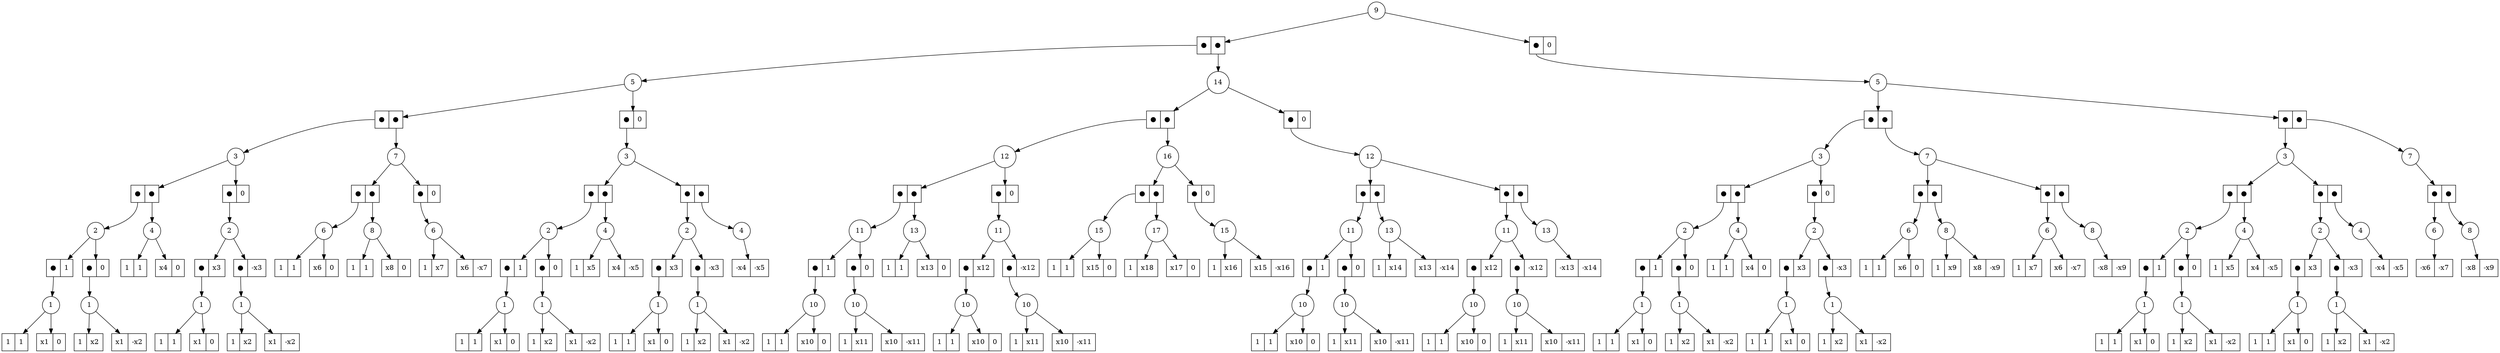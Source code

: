 digraph G {
	Dec_0_1 [shape=circle, label="9"]
	Dec_0_1 -> Ele_1_11
	Ele_1_11 [shape=record,label="<f0> ●|<f1> ●"]
	Ele_1_11:f0 -> Dec_2_16
	Dec_2_16 [shape=circle, label="5"]
	Dec_2_16 -> Ele_3_31
	Ele_3_31 [shape=record,label="<f0> ●|<f1> ●"]
	Ele_3_31:f0 -> Dec_4_51
	Dec_4_51 [shape=circle, label="3"]
	Dec_4_51 -> Ele_5_96
	Ele_5_96 [shape=record,label="<f0> ●|<f1> ●"]
	Ele_5_96:f0 -> Dec_6_166
	Dec_6_166 [shape=circle, label="2"]
	Dec_6_166 -> Ele_7_301
	Ele_7_301 [shape=record,label="<f0> ●|<f1> 1"]
	Ele_7_301:f0 -> Dec_8_121
	Dec_8_121 [shape=circle, label="1"]
	Dec_8_121 -> Ele_9_225
	Ele_9_225 [shape=record,label="<f0> 1|<f1> 1"]
	Dec_8_121 -> Ele_9_226
	Ele_9_226 [shape=record,label="<f0> x1|<f1> 0"]
	Dec_6_166 -> Ele_7_302
	Ele_7_302 [shape=record,label="<f0> ●|<f1> 0"]
	Ele_7_302:f0 -> Dec_8_122
	Dec_8_122 [shape=circle, label="1"]
	Dec_8_122 -> Ele_9_227
	Ele_9_227 [shape=record,label="<f0> 1|<f1> x2"]
	Dec_8_122 -> Ele_9_228
	Ele_9_228 [shape=record,label="<f0> x1|<f1> -x2"]
	Ele_5_96:f1 -> Dec_6_167
	Dec_6_167 [shape=circle, label="4"]
	Dec_6_167 -> Ele_7_303
	Ele_7_303 [shape=record,label="<f0> 1|<f1> 1"]
	Dec_6_167 -> Ele_7_304
	Ele_7_304 [shape=record,label="<f0> x4|<f1> 0"]
	Dec_4_51 -> Ele_5_97
	Ele_5_97 [shape=record,label="<f0> ●|<f1> 0"]
	Ele_5_97:f0 -> Dec_6_168
	Dec_6_168 [shape=circle, label="2"]
	Dec_6_168 -> Ele_7_305
	Ele_7_305 [shape=record,label="<f0> ●|<f1> x3"]
	Ele_7_305:f0 -> Dec_8_123
	Dec_8_123 [shape=circle, label="1"]
	Dec_8_123 -> Ele_9_229
	Ele_9_229 [shape=record,label="<f0> 1|<f1> 1"]
	Dec_8_123 -> Ele_9_230
	Ele_9_230 [shape=record,label="<f0> x1|<f1> 0"]
	Dec_6_168 -> Ele_7_306
	Ele_7_306 [shape=record,label="<f0> ●|<f1> -x3"]
	Ele_7_306:f0 -> Dec_8_124
	Dec_8_124 [shape=circle, label="1"]
	Dec_8_124 -> Ele_9_231
	Ele_9_231 [shape=record,label="<f0> 1|<f1> x2"]
	Dec_8_124 -> Ele_9_232
	Ele_9_232 [shape=record,label="<f0> x1|<f1> -x2"]
	Ele_3_31:f1 -> Dec_4_52
	Dec_4_52 [shape=circle, label="7"]
	Dec_4_52 -> Ele_5_98
	Ele_5_98 [shape=record,label="<f0> ●|<f1> ●"]
	Ele_5_98:f0 -> Dec_6_169
	Dec_6_169 [shape=circle, label="6"]
	Dec_6_169 -> Ele_7_307
	Ele_7_307 [shape=record,label="<f0> 1|<f1> 1"]
	Dec_6_169 -> Ele_7_308
	Ele_7_308 [shape=record,label="<f0> x6|<f1> 0"]
	Ele_5_98:f1 -> Dec_6_170
	Dec_6_170 [shape=circle, label="8"]
	Dec_6_170 -> Ele_7_309
	Ele_7_309 [shape=record,label="<f0> 1|<f1> 1"]
	Dec_6_170 -> Ele_7_310
	Ele_7_310 [shape=record,label="<f0> x8|<f1> 0"]
	Dec_4_52 -> Ele_5_99
	Ele_5_99 [shape=record,label="<f0> ●|<f1> 0"]
	Ele_5_99:f0 -> Dec_6_171
	Dec_6_171 [shape=circle, label="6"]
	Dec_6_171 -> Ele_7_311
	Ele_7_311 [shape=record,label="<f0> 1|<f1> x7"]
	Dec_6_171 -> Ele_7_312
	Ele_7_312 [shape=record,label="<f0> x6|<f1> -x7"]
	Dec_2_16 -> Ele_3_32
	Ele_3_32 [shape=record,label="<f0> ●|<f1> 0"]
	Ele_3_32:f0 -> Dec_4_53
	Dec_4_53 [shape=circle, label="3"]
	Dec_4_53 -> Ele_5_100
	Ele_5_100 [shape=record,label="<f0> ●|<f1> ●"]
	Ele_5_100:f0 -> Dec_6_172
	Dec_6_172 [shape=circle, label="2"]
	Dec_6_172 -> Ele_7_313
	Ele_7_313 [shape=record,label="<f0> ●|<f1> 1"]
	Ele_7_313:f0 -> Dec_8_125
	Dec_8_125 [shape=circle, label="1"]
	Dec_8_125 -> Ele_9_233
	Ele_9_233 [shape=record,label="<f0> 1|<f1> 1"]
	Dec_8_125 -> Ele_9_234
	Ele_9_234 [shape=record,label="<f0> x1|<f1> 0"]
	Dec_6_172 -> Ele_7_314
	Ele_7_314 [shape=record,label="<f0> ●|<f1> 0"]
	Ele_7_314:f0 -> Dec_8_126
	Dec_8_126 [shape=circle, label="1"]
	Dec_8_126 -> Ele_9_235
	Ele_9_235 [shape=record,label="<f0> 1|<f1> x2"]
	Dec_8_126 -> Ele_9_236
	Ele_9_236 [shape=record,label="<f0> x1|<f1> -x2"]
	Ele_5_100:f1 -> Dec_6_173
	Dec_6_173 [shape=circle, label="4"]
	Dec_6_173 -> Ele_7_315
	Ele_7_315 [shape=record,label="<f0> 1|<f1> x5"]
	Dec_6_173 -> Ele_7_316
	Ele_7_316 [shape=record,label="<f0> x4|<f1> -x5"]
	Dec_4_53 -> Ele_5_101
	Ele_5_101 [shape=record,label="<f0> ●|<f1> ●"]
	Ele_5_101:f0 -> Dec_6_174
	Dec_6_174 [shape=circle, label="2"]
	Dec_6_174 -> Ele_7_317
	Ele_7_317 [shape=record,label="<f0> ●|<f1> x3"]
	Ele_7_317:f0 -> Dec_8_127
	Dec_8_127 [shape=circle, label="1"]
	Dec_8_127 -> Ele_9_237
	Ele_9_237 [shape=record,label="<f0> 1|<f1> 1"]
	Dec_8_127 -> Ele_9_238
	Ele_9_238 [shape=record,label="<f0> x1|<f1> 0"]
	Dec_6_174 -> Ele_7_318
	Ele_7_318 [shape=record,label="<f0> ●|<f1> -x3"]
	Ele_7_318:f0 -> Dec_8_128
	Dec_8_128 [shape=circle, label="1"]
	Dec_8_128 -> Ele_9_239
	Ele_9_239 [shape=record,label="<f0> 1|<f1> x2"]
	Dec_8_128 -> Ele_9_240
	Ele_9_240 [shape=record,label="<f0> x1|<f1> -x2"]
	Ele_5_101:f1 -> Dec_6_175
	Dec_6_175 [shape=circle, label="4"]
	Dec_6_175 -> Ele_7_319
	Ele_7_319 [shape=record,label="<f0> -x4|<f1> -x5"]
	Ele_1_11:f1 -> Dec_2_17
	Dec_2_17 [shape=circle, label="14"]
	Dec_2_17 -> Ele_3_33
	Ele_3_33 [shape=record,label="<f0> ●|<f1> ●"]
	Ele_3_33:f0 -> Dec_4_54
	Dec_4_54 [shape=circle, label="12"]
	Dec_4_54 -> Ele_5_102
	Ele_5_102 [shape=record,label="<f0> ●|<f1> ●"]
	Ele_5_102:f0 -> Dec_6_176
	Dec_6_176 [shape=circle, label="11"]
	Dec_6_176 -> Ele_7_320
	Ele_7_320 [shape=record,label="<f0> ●|<f1> 1"]
	Ele_7_320:f0 -> Dec_8_129
	Dec_8_129 [shape=circle, label="10"]
	Dec_8_129 -> Ele_9_241
	Ele_9_241 [shape=record,label="<f0> 1|<f1> 1"]
	Dec_8_129 -> Ele_9_242
	Ele_9_242 [shape=record,label="<f0> x10|<f1> 0"]
	Dec_6_176 -> Ele_7_321
	Ele_7_321 [shape=record,label="<f0> ●|<f1> 0"]
	Ele_7_321:f0 -> Dec_8_130
	Dec_8_130 [shape=circle, label="10"]
	Dec_8_130 -> Ele_9_243
	Ele_9_243 [shape=record,label="<f0> 1|<f1> x11"]
	Dec_8_130 -> Ele_9_244
	Ele_9_244 [shape=record,label="<f0> x10|<f1> -x11"]
	Ele_5_102:f1 -> Dec_6_177
	Dec_6_177 [shape=circle, label="13"]
	Dec_6_177 -> Ele_7_322
	Ele_7_322 [shape=record,label="<f0> 1|<f1> 1"]
	Dec_6_177 -> Ele_7_323
	Ele_7_323 [shape=record,label="<f0> x13|<f1> 0"]
	Dec_4_54 -> Ele_5_103
	Ele_5_103 [shape=record,label="<f0> ●|<f1> 0"]
	Ele_5_103:f0 -> Dec_6_178
	Dec_6_178 [shape=circle, label="11"]
	Dec_6_178 -> Ele_7_324
	Ele_7_324 [shape=record,label="<f0> ●|<f1> x12"]
	Ele_7_324:f0 -> Dec_8_131
	Dec_8_131 [shape=circle, label="10"]
	Dec_8_131 -> Ele_9_245
	Ele_9_245 [shape=record,label="<f0> 1|<f1> 1"]
	Dec_8_131 -> Ele_9_246
	Ele_9_246 [shape=record,label="<f0> x10|<f1> 0"]
	Dec_6_178 -> Ele_7_325
	Ele_7_325 [shape=record,label="<f0> ●|<f1> -x12"]
	Ele_7_325:f0 -> Dec_8_132
	Dec_8_132 [shape=circle, label="10"]
	Dec_8_132 -> Ele_9_247
	Ele_9_247 [shape=record,label="<f0> 1|<f1> x11"]
	Dec_8_132 -> Ele_9_248
	Ele_9_248 [shape=record,label="<f0> x10|<f1> -x11"]
	Ele_3_33:f1 -> Dec_4_55
	Dec_4_55 [shape=circle, label="16"]
	Dec_4_55 -> Ele_5_104
	Ele_5_104 [shape=record,label="<f0> ●|<f1> ●"]
	Ele_5_104:f0 -> Dec_6_179
	Dec_6_179 [shape=circle, label="15"]
	Dec_6_179 -> Ele_7_326
	Ele_7_326 [shape=record,label="<f0> 1|<f1> 1"]
	Dec_6_179 -> Ele_7_327
	Ele_7_327 [shape=record,label="<f0> x15|<f1> 0"]
	Ele_5_104:f1 -> Dec_6_180
	Dec_6_180 [shape=circle, label="17"]
	Dec_6_180 -> Ele_7_328
	Ele_7_328 [shape=record,label="<f0> 1|<f1> x18"]
	Dec_6_180 -> Ele_7_329
	Ele_7_329 [shape=record,label="<f0> x17|<f1> 0"]
	Dec_4_55 -> Ele_5_105
	Ele_5_105 [shape=record,label="<f0> ●|<f1> 0"]
	Ele_5_105:f0 -> Dec_6_181
	Dec_6_181 [shape=circle, label="15"]
	Dec_6_181 -> Ele_7_330
	Ele_7_330 [shape=record,label="<f0> 1|<f1> x16"]
	Dec_6_181 -> Ele_7_331
	Ele_7_331 [shape=record,label="<f0> x15|<f1> -x16"]
	Dec_2_17 -> Ele_3_34
	Ele_3_34 [shape=record,label="<f0> ●|<f1> 0"]
	Ele_3_34:f0 -> Dec_4_56
	Dec_4_56 [shape=circle, label="12"]
	Dec_4_56 -> Ele_5_106
	Ele_5_106 [shape=record,label="<f0> ●|<f1> ●"]
	Ele_5_106:f0 -> Dec_6_182
	Dec_6_182 [shape=circle, label="11"]
	Dec_6_182 -> Ele_7_332
	Ele_7_332 [shape=record,label="<f0> ●|<f1> 1"]
	Ele_7_332:f0 -> Dec_8_133
	Dec_8_133 [shape=circle, label="10"]
	Dec_8_133 -> Ele_9_249
	Ele_9_249 [shape=record,label="<f0> 1|<f1> 1"]
	Dec_8_133 -> Ele_9_250
	Ele_9_250 [shape=record,label="<f0> x10|<f1> 0"]
	Dec_6_182 -> Ele_7_333
	Ele_7_333 [shape=record,label="<f0> ●|<f1> 0"]
	Ele_7_333:f0 -> Dec_8_134
	Dec_8_134 [shape=circle, label="10"]
	Dec_8_134 -> Ele_9_251
	Ele_9_251 [shape=record,label="<f0> 1|<f1> x11"]
	Dec_8_134 -> Ele_9_252
	Ele_9_252 [shape=record,label="<f0> x10|<f1> -x11"]
	Ele_5_106:f1 -> Dec_6_183
	Dec_6_183 [shape=circle, label="13"]
	Dec_6_183 -> Ele_7_334
	Ele_7_334 [shape=record,label="<f0> 1|<f1> x14"]
	Dec_6_183 -> Ele_7_335
	Ele_7_335 [shape=record,label="<f0> x13|<f1> -x14"]
	Dec_4_56 -> Ele_5_107
	Ele_5_107 [shape=record,label="<f0> ●|<f1> ●"]
	Ele_5_107:f0 -> Dec_6_184
	Dec_6_184 [shape=circle, label="11"]
	Dec_6_184 -> Ele_7_336
	Ele_7_336 [shape=record,label="<f0> ●|<f1> x12"]
	Ele_7_336:f0 -> Dec_8_135
	Dec_8_135 [shape=circle, label="10"]
	Dec_8_135 -> Ele_9_253
	Ele_9_253 [shape=record,label="<f0> 1|<f1> 1"]
	Dec_8_135 -> Ele_9_254
	Ele_9_254 [shape=record,label="<f0> x10|<f1> 0"]
	Dec_6_184 -> Ele_7_337
	Ele_7_337 [shape=record,label="<f0> ●|<f1> -x12"]
	Ele_7_337:f0 -> Dec_8_136
	Dec_8_136 [shape=circle, label="10"]
	Dec_8_136 -> Ele_9_255
	Ele_9_255 [shape=record,label="<f0> 1|<f1> x11"]
	Dec_8_136 -> Ele_9_256
	Ele_9_256 [shape=record,label="<f0> x10|<f1> -x11"]
	Ele_5_107:f1 -> Dec_6_185
	Dec_6_185 [shape=circle, label="13"]
	Dec_6_185 -> Ele_7_338
	Ele_7_338 [shape=record,label="<f0> -x13|<f1> -x14"]
	Dec_0_1 -> Ele_1_12
	Ele_1_12 [shape=record,label="<f0> ●|<f1> 0"]
	Ele_1_12:f0 -> Dec_2_18
	Dec_2_18 [shape=circle, label="5"]
	Dec_2_18 -> Ele_3_35
	Ele_3_35 [shape=record,label="<f0> ●|<f1> ●"]
	Ele_3_35:f0 -> Dec_4_57
	Dec_4_57 [shape=circle, label="3"]
	Dec_4_57 -> Ele_5_108
	Ele_5_108 [shape=record,label="<f0> ●|<f1> ●"]
	Ele_5_108:f0 -> Dec_6_186
	Dec_6_186 [shape=circle, label="2"]
	Dec_6_186 -> Ele_7_339
	Ele_7_339 [shape=record,label="<f0> ●|<f1> 1"]
	Ele_7_339:f0 -> Dec_8_137
	Dec_8_137 [shape=circle, label="1"]
	Dec_8_137 -> Ele_9_257
	Ele_9_257 [shape=record,label="<f0> 1|<f1> 1"]
	Dec_8_137 -> Ele_9_258
	Ele_9_258 [shape=record,label="<f0> x1|<f1> 0"]
	Dec_6_186 -> Ele_7_340
	Ele_7_340 [shape=record,label="<f0> ●|<f1> 0"]
	Ele_7_340:f0 -> Dec_8_138
	Dec_8_138 [shape=circle, label="1"]
	Dec_8_138 -> Ele_9_259
	Ele_9_259 [shape=record,label="<f0> 1|<f1> x2"]
	Dec_8_138 -> Ele_9_260
	Ele_9_260 [shape=record,label="<f0> x1|<f1> -x2"]
	Ele_5_108:f1 -> Dec_6_187
	Dec_6_187 [shape=circle, label="4"]
	Dec_6_187 -> Ele_7_341
	Ele_7_341 [shape=record,label="<f0> 1|<f1> 1"]
	Dec_6_187 -> Ele_7_342
	Ele_7_342 [shape=record,label="<f0> x4|<f1> 0"]
	Dec_4_57 -> Ele_5_109
	Ele_5_109 [shape=record,label="<f0> ●|<f1> 0"]
	Ele_5_109:f0 -> Dec_6_188
	Dec_6_188 [shape=circle, label="2"]
	Dec_6_188 -> Ele_7_343
	Ele_7_343 [shape=record,label="<f0> ●|<f1> x3"]
	Ele_7_343:f0 -> Dec_8_139
	Dec_8_139 [shape=circle, label="1"]
	Dec_8_139 -> Ele_9_261
	Ele_9_261 [shape=record,label="<f0> 1|<f1> 1"]
	Dec_8_139 -> Ele_9_262
	Ele_9_262 [shape=record,label="<f0> x1|<f1> 0"]
	Dec_6_188 -> Ele_7_344
	Ele_7_344 [shape=record,label="<f0> ●|<f1> -x3"]
	Ele_7_344:f0 -> Dec_8_140
	Dec_8_140 [shape=circle, label="1"]
	Dec_8_140 -> Ele_9_263
	Ele_9_263 [shape=record,label="<f0> 1|<f1> x2"]
	Dec_8_140 -> Ele_9_264
	Ele_9_264 [shape=record,label="<f0> x1|<f1> -x2"]
	Ele_3_35:f1 -> Dec_4_58
	Dec_4_58 [shape=circle, label="7"]
	Dec_4_58 -> Ele_5_110
	Ele_5_110 [shape=record,label="<f0> ●|<f1> ●"]
	Ele_5_110:f0 -> Dec_6_189
	Dec_6_189 [shape=circle, label="6"]
	Dec_6_189 -> Ele_7_345
	Ele_7_345 [shape=record,label="<f0> 1|<f1> 1"]
	Dec_6_189 -> Ele_7_346
	Ele_7_346 [shape=record,label="<f0> x6|<f1> 0"]
	Ele_5_110:f1 -> Dec_6_190
	Dec_6_190 [shape=circle, label="8"]
	Dec_6_190 -> Ele_7_347
	Ele_7_347 [shape=record,label="<f0> 1|<f1> x9"]
	Dec_6_190 -> Ele_7_348
	Ele_7_348 [shape=record,label="<f0> x8|<f1> -x9"]
	Dec_4_58 -> Ele_5_111
	Ele_5_111 [shape=record,label="<f0> ●|<f1> ●"]
	Ele_5_111:f0 -> Dec_6_191
	Dec_6_191 [shape=circle, label="6"]
	Dec_6_191 -> Ele_7_349
	Ele_7_349 [shape=record,label="<f0> 1|<f1> x7"]
	Dec_6_191 -> Ele_7_350
	Ele_7_350 [shape=record,label="<f0> x6|<f1> -x7"]
	Ele_5_111:f1 -> Dec_6_192
	Dec_6_192 [shape=circle, label="8"]
	Dec_6_192 -> Ele_7_351
	Ele_7_351 [shape=record,label="<f0> -x8|<f1> -x9"]
	Dec_2_18 -> Ele_3_36
	Ele_3_36 [shape=record,label="<f0> ●|<f1> ●"]
	Ele_3_36:f0 -> Dec_4_59
	Dec_4_59 [shape=circle, label="3"]
	Dec_4_59 -> Ele_5_112
	Ele_5_112 [shape=record,label="<f0> ●|<f1> ●"]
	Ele_5_112:f0 -> Dec_6_193
	Dec_6_193 [shape=circle, label="2"]
	Dec_6_193 -> Ele_7_352
	Ele_7_352 [shape=record,label="<f0> ●|<f1> 1"]
	Ele_7_352:f0 -> Dec_8_141
	Dec_8_141 [shape=circle, label="1"]
	Dec_8_141 -> Ele_9_265
	Ele_9_265 [shape=record,label="<f0> 1|<f1> 1"]
	Dec_8_141 -> Ele_9_266
	Ele_9_266 [shape=record,label="<f0> x1|<f1> 0"]
	Dec_6_193 -> Ele_7_353
	Ele_7_353 [shape=record,label="<f0> ●|<f1> 0"]
	Ele_7_353:f0 -> Dec_8_142
	Dec_8_142 [shape=circle, label="1"]
	Dec_8_142 -> Ele_9_267
	Ele_9_267 [shape=record,label="<f0> 1|<f1> x2"]
	Dec_8_142 -> Ele_9_268
	Ele_9_268 [shape=record,label="<f0> x1|<f1> -x2"]
	Ele_5_112:f1 -> Dec_6_194
	Dec_6_194 [shape=circle, label="4"]
	Dec_6_194 -> Ele_7_354
	Ele_7_354 [shape=record,label="<f0> 1|<f1> x5"]
	Dec_6_194 -> Ele_7_355
	Ele_7_355 [shape=record,label="<f0> x4|<f1> -x5"]
	Dec_4_59 -> Ele_5_113
	Ele_5_113 [shape=record,label="<f0> ●|<f1> ●"]
	Ele_5_113:f0 -> Dec_6_195
	Dec_6_195 [shape=circle, label="2"]
	Dec_6_195 -> Ele_7_356
	Ele_7_356 [shape=record,label="<f0> ●|<f1> x3"]
	Ele_7_356:f0 -> Dec_8_143
	Dec_8_143 [shape=circle, label="1"]
	Dec_8_143 -> Ele_9_269
	Ele_9_269 [shape=record,label="<f0> 1|<f1> 1"]
	Dec_8_143 -> Ele_9_270
	Ele_9_270 [shape=record,label="<f0> x1|<f1> 0"]
	Dec_6_195 -> Ele_7_357
	Ele_7_357 [shape=record,label="<f0> ●|<f1> -x3"]
	Ele_7_357:f0 -> Dec_8_144
	Dec_8_144 [shape=circle, label="1"]
	Dec_8_144 -> Ele_9_271
	Ele_9_271 [shape=record,label="<f0> 1|<f1> x2"]
	Dec_8_144 -> Ele_9_272
	Ele_9_272 [shape=record,label="<f0> x1|<f1> -x2"]
	Ele_5_113:f1 -> Dec_6_196
	Dec_6_196 [shape=circle, label="4"]
	Dec_6_196 -> Ele_7_358
	Ele_7_358 [shape=record,label="<f0> -x4|<f1> -x5"]
	Ele_3_36:f1 -> Dec_4_60
	Dec_4_60 [shape=circle, label="7"]
	Dec_4_60 -> Ele_5_114
	Ele_5_114 [shape=record,label="<f0> ●|<f1> ●"]
	Ele_5_114:f0 -> Dec_6_197
	Dec_6_197 [shape=circle, label="6"]
	Dec_6_197 -> Ele_7_359
	Ele_7_359 [shape=record,label="<f0> -x6|<f1> -x7"]
	Ele_5_114:f1 -> Dec_6_198
	Dec_6_198 [shape=circle, label="8"]
	Dec_6_198 -> Ele_7_360
	Ele_7_360 [shape=record,label="<f0> -x8|<f1> -x9"]
}
